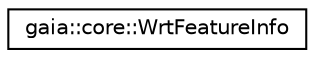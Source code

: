 digraph G
{
  edge [fontname="Helvetica",fontsize="10",labelfontname="Helvetica",labelfontsize="10"];
  node [fontname="Helvetica",fontsize="10",shape=record];
  rankdir=LR;
  Node1 [label="gaia::core::WrtFeatureInfo",height=0.2,width=0.4,color="black", fillcolor="white", style="filled",URL="$d0/dc4/classgaia_1_1core_1_1_wrt_feature_info.html",tooltip="Overall information of feature attribute of a web runtime package."];
}

